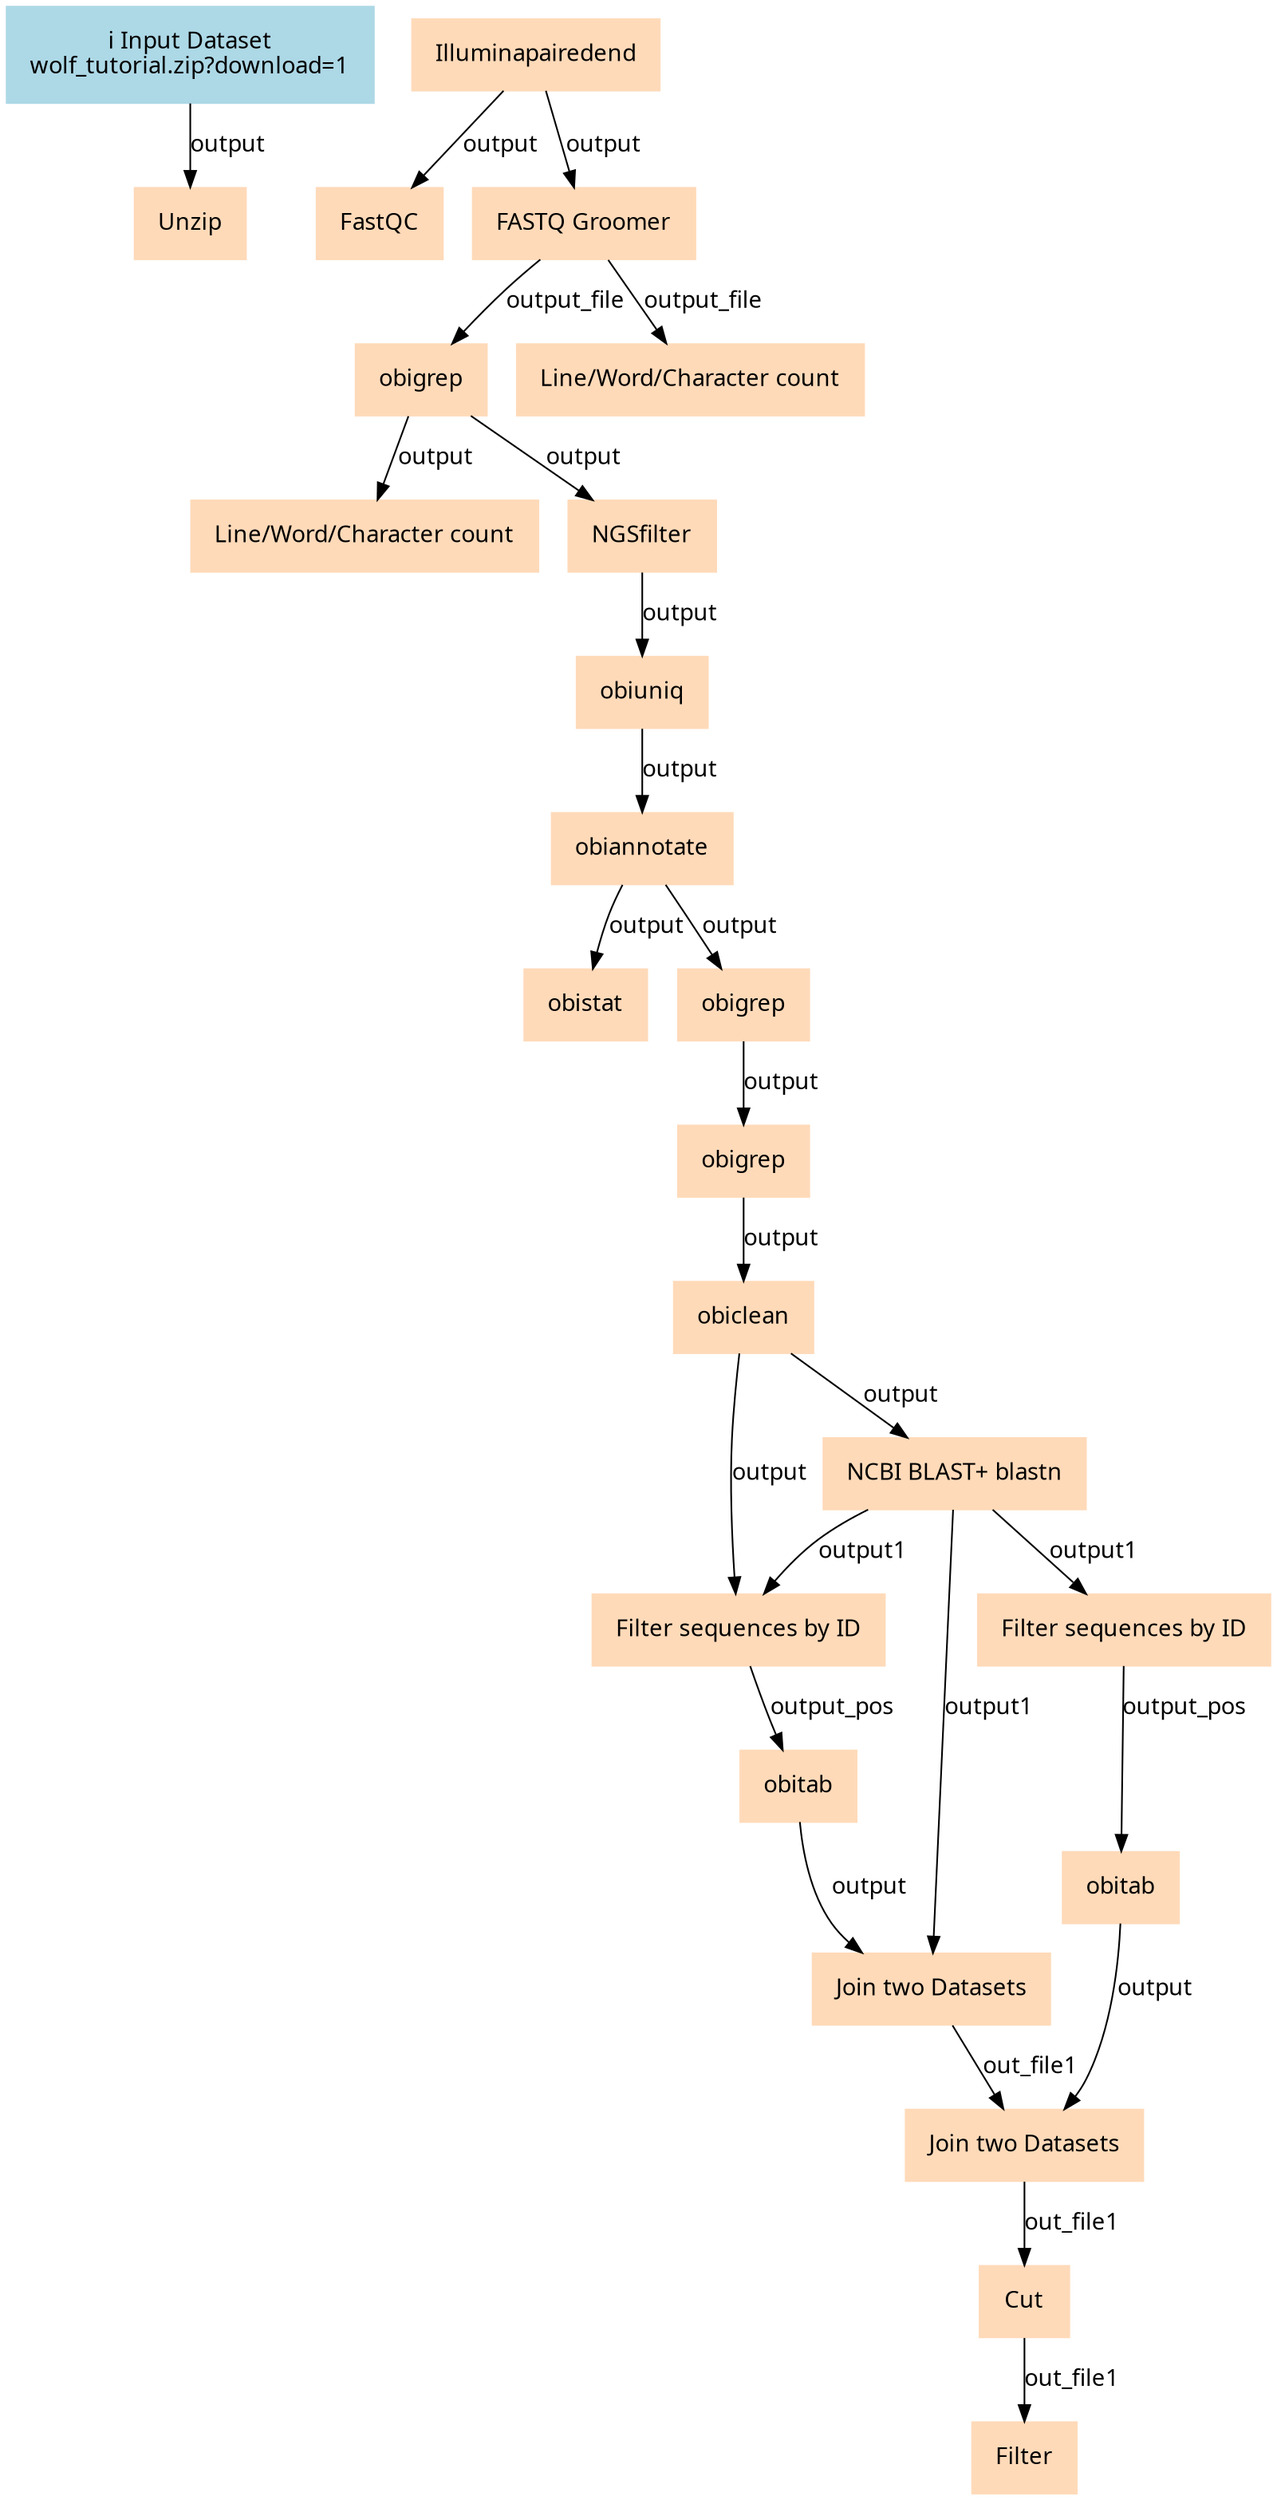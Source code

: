 digraph main {
  node [fontname="Atkinson Hyperlegible", shape=box, color=white,style=filled,color=peachpuff,margin="0.2,0.2"];
  edge [fontname="Atkinson Hyperlegible"];
  0[color=lightblue,label="ℹ️ Input Dataset\nwolf_tutorial.zip?download=1"]
  1[label="Illuminapairedend"]
  2[label="Unzip"]
  0 -> 2 [label="output"]
  3[label="FastQC"]
  1 -> 3 [label="output"]
  4[label="FASTQ Groomer"]
  1 -> 4 [label="output"]
  5[label="obigrep"]
  4 -> 5 [label="output_file"]
  6[label="Line/Word/Character count"]
  4 -> 6 [label="output_file"]
  7[label="Line/Word/Character count"]
  5 -> 7 [label="output"]
  8[label="NGSfilter"]
  5 -> 8 [label="output"]
  9[label="obiuniq"]
  8 -> 9 [label="output"]
  10[label="obiannotate"]
  9 -> 10 [label="output"]
  11[label="obistat"]
  10 -> 11 [label="output"]
  12[label="obigrep"]
  10 -> 12 [label="output"]
  13[label="obigrep"]
  12 -> 13 [label="output"]
  14[label="obiclean"]
  13 -> 14 [label="output"]
  15[label="NCBI BLAST+ blastn"]
  14 -> 15 [label="output"]
  16[label="Filter sequences by ID"]
  15 -> 16 [label="output1"]
  17[label="Filter sequences by ID"]
  15 -> 17 [label="output1"]
  14 -> 17 [label="output"]
  18[label="obitab"]
  16 -> 18 [label="output_pos"]
  19[label="obitab"]
  17 -> 19 [label="output_pos"]
  20[label="Join two Datasets"]
  19 -> 20 [label="output"]
  15 -> 20 [label="output1"]
  21[label="Join two Datasets"]
  20 -> 21 [label="out_file1"]
  18 -> 21 [label="output"]
  22[label="Cut"]
  21 -> 22 [label="out_file1"]
  23[label="Filter"]
  22 -> 23 [label="out_file1"]
}
